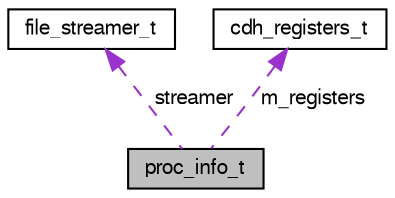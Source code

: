 digraph "proc_info_t"
{
  edge [fontname="FreeSans",fontsize="10",labelfontname="FreeSans",labelfontsize="10"];
  node [fontname="FreeSans",fontsize="10",shape=record];
  Node1 [label="proc_info_t",height=0.2,width=0.4,color="black", fillcolor="grey75", style="filled", fontcolor="black"];
  Node2 -> Node1 [dir="back",color="darkorchid3",fontsize="10",style="dashed",label=" streamer" ,fontname="FreeSans"];
  Node2 [label="file_streamer_t",height=0.2,width=0.4,color="black", fillcolor="white", style="filled",URL="$structfile__streamer__t.html"];
  Node3 -> Node1 [dir="back",color="darkorchid3",fontsize="10",style="dashed",label=" m_registers" ,fontname="FreeSans"];
  Node3 [label="cdh_registers_t",height=0.2,width=0.4,color="black", fillcolor="white", style="filled",URL="$structcdh__registers__t.html"];
}
